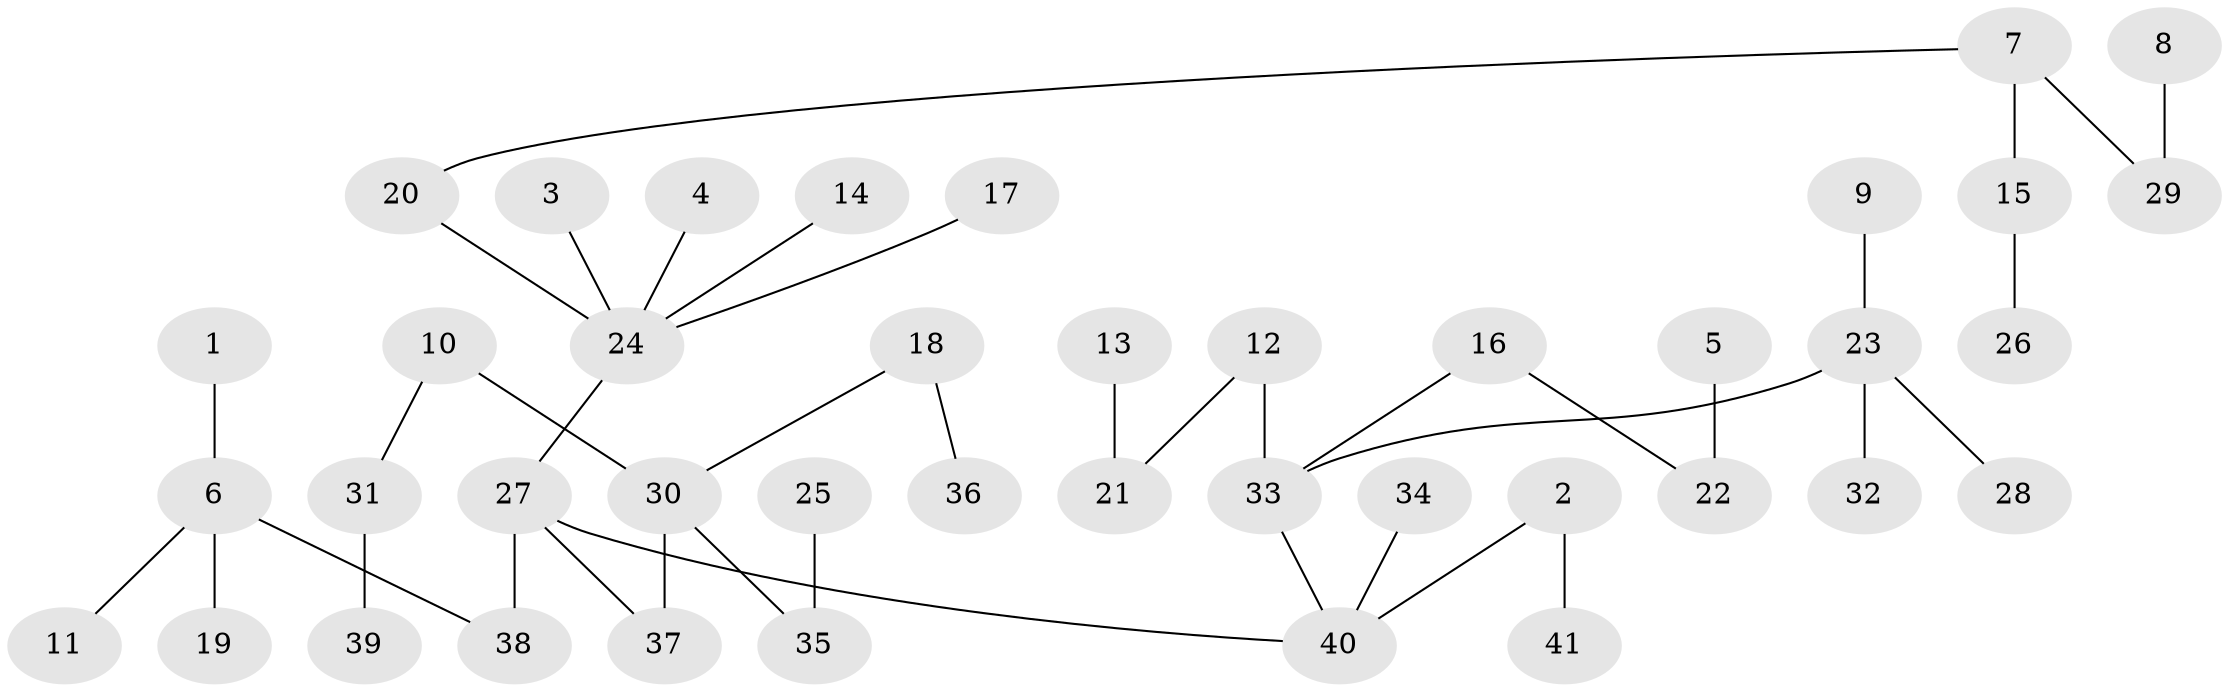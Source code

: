 // original degree distribution, {6: 0.014925373134328358, 2: 0.27611940298507465, 5: 0.05223880597014925, 3: 0.1417910447761194, 8: 0.007462686567164179, 4: 0.029850746268656716, 1: 0.47761194029850745}
// Generated by graph-tools (version 1.1) at 2025/37/03/04/25 23:37:28]
// undirected, 41 vertices, 40 edges
graph export_dot {
  node [color=gray90,style=filled];
  1;
  2;
  3;
  4;
  5;
  6;
  7;
  8;
  9;
  10;
  11;
  12;
  13;
  14;
  15;
  16;
  17;
  18;
  19;
  20;
  21;
  22;
  23;
  24;
  25;
  26;
  27;
  28;
  29;
  30;
  31;
  32;
  33;
  34;
  35;
  36;
  37;
  38;
  39;
  40;
  41;
  1 -- 6 [weight=1.0];
  2 -- 40 [weight=1.0];
  2 -- 41 [weight=1.0];
  3 -- 24 [weight=1.0];
  4 -- 24 [weight=1.0];
  5 -- 22 [weight=1.0];
  6 -- 11 [weight=1.0];
  6 -- 19 [weight=1.0];
  6 -- 38 [weight=1.0];
  7 -- 15 [weight=1.0];
  7 -- 20 [weight=1.0];
  7 -- 29 [weight=1.0];
  8 -- 29 [weight=1.0];
  9 -- 23 [weight=1.0];
  10 -- 30 [weight=1.0];
  10 -- 31 [weight=1.0];
  12 -- 21 [weight=1.0];
  12 -- 33 [weight=1.0];
  13 -- 21 [weight=1.0];
  14 -- 24 [weight=1.0];
  15 -- 26 [weight=1.0];
  16 -- 22 [weight=1.0];
  16 -- 33 [weight=1.0];
  17 -- 24 [weight=1.0];
  18 -- 30 [weight=1.0];
  18 -- 36 [weight=1.0];
  20 -- 24 [weight=1.0];
  23 -- 28 [weight=1.0];
  23 -- 32 [weight=1.0];
  23 -- 33 [weight=1.0];
  24 -- 27 [weight=1.0];
  25 -- 35 [weight=1.0];
  27 -- 37 [weight=1.0];
  27 -- 38 [weight=1.0];
  27 -- 40 [weight=1.0];
  30 -- 35 [weight=1.0];
  30 -- 37 [weight=1.0];
  31 -- 39 [weight=1.0];
  33 -- 40 [weight=1.0];
  34 -- 40 [weight=1.0];
}
